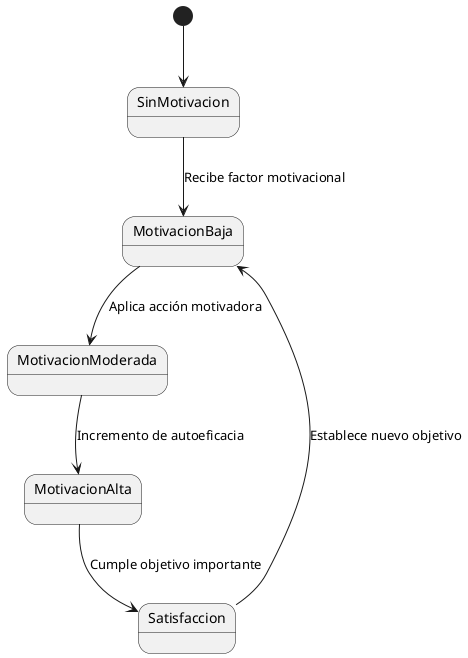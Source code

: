 @startuml

[*] --> SinMotivacion

SinMotivacion --> MotivacionBaja : Recibe factor motivacional
MotivacionBaja --> MotivacionModerada : Aplica acción motivadora
MotivacionModerada --> MotivacionAlta : Incremento de autoeficacia
MotivacionAlta --> Satisfaccion : Cumple objetivo importante
Satisfaccion --> MotivacionBaja : Establece nuevo objetivo

@enduml
